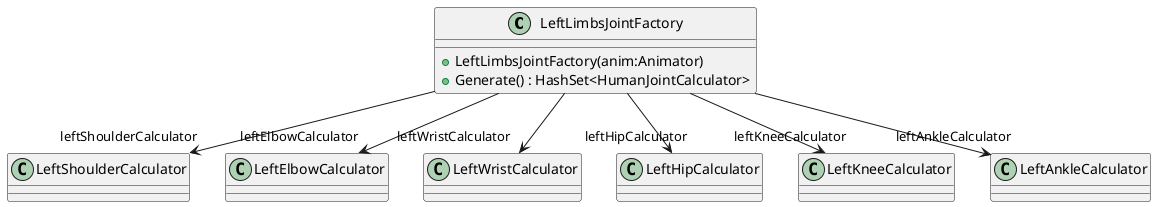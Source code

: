 @startuml
class LeftLimbsJointFactory {
    + LeftLimbsJointFactory(anim:Animator)
    + Generate() : HashSet<HumanJointCalculator>
}
LeftLimbsJointFactory --> "leftShoulderCalculator" LeftShoulderCalculator
LeftLimbsJointFactory --> "leftElbowCalculator" LeftElbowCalculator
LeftLimbsJointFactory --> "leftWristCalculator" LeftWristCalculator
LeftLimbsJointFactory --> "leftHipCalculator" LeftHipCalculator
LeftLimbsJointFactory --> "leftKneeCalculator" LeftKneeCalculator
LeftLimbsJointFactory --> "leftAnkleCalculator" LeftAnkleCalculator
@enduml
